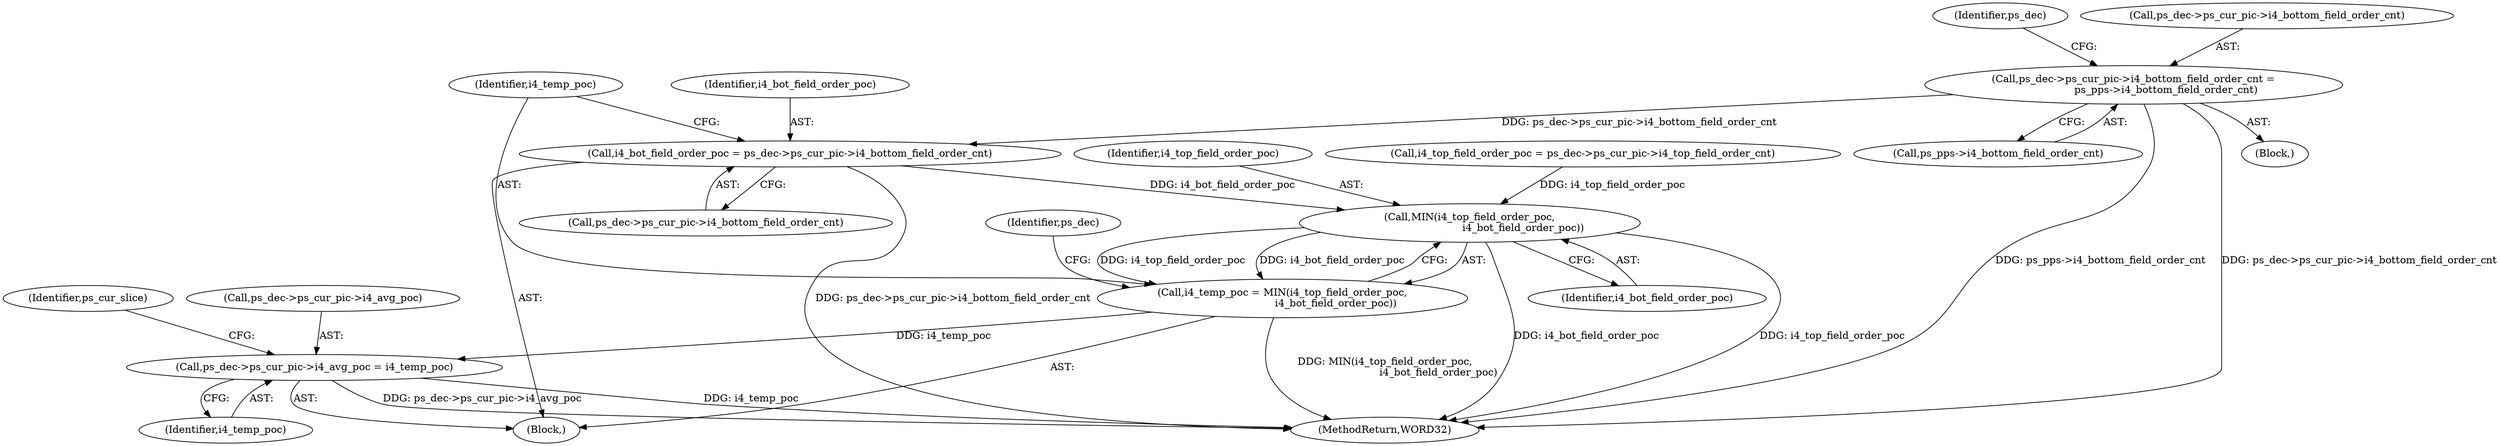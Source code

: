 digraph "0_Android_f634481e940421020e52f511c1fb34aac1db4b2f@pointer" {
"1001329" [label="(Call,i4_bot_field_order_poc = ps_dec->ps_cur_pic->i4_bottom_field_order_cnt)"];
"1001209" [label="(Call,ps_dec->ps_cur_pic->i4_bottom_field_order_cnt =\n                    ps_pps->i4_bottom_field_order_cnt)"];
"1001338" [label="(Call,MIN(i4_top_field_order_poc,\n                                 i4_bot_field_order_poc))"];
"1001336" [label="(Call,i4_temp_poc = MIN(i4_top_field_order_poc,\n                                 i4_bot_field_order_poc))"];
"1001341" [label="(Call,ps_dec->ps_cur_pic->i4_avg_poc = i4_temp_poc)"];
"1001248" [label="(Block,)"];
"1001329" [label="(Call,i4_bot_field_order_poc = ps_dec->ps_cur_pic->i4_bottom_field_order_cnt)"];
"1001347" [label="(Identifier,i4_temp_poc)"];
"1001338" [label="(Call,MIN(i4_top_field_order_poc,\n                                 i4_bot_field_order_poc))"];
"1001330" [label="(Identifier,i4_bot_field_order_poc)"];
"1001339" [label="(Identifier,i4_top_field_order_poc)"];
"1001215" [label="(Call,ps_pps->i4_bottom_field_order_cnt)"];
"1001340" [label="(Identifier,i4_bot_field_order_poc)"];
"1001322" [label="(Call,i4_top_field_order_poc = ps_dec->ps_cur_pic->i4_top_field_order_cnt)"];
"1001209" [label="(Call,ps_dec->ps_cur_pic->i4_bottom_field_order_cnt =\n                    ps_pps->i4_bottom_field_order_cnt)"];
"1001337" [label="(Identifier,i4_temp_poc)"];
"1001344" [label="(Identifier,ps_dec)"];
"1001350" [label="(Identifier,ps_cur_slice)"];
"1001331" [label="(Call,ps_dec->ps_cur_pic->i4_bottom_field_order_cnt)"];
"1001336" [label="(Call,i4_temp_poc = MIN(i4_top_field_order_poc,\n                                 i4_bot_field_order_poc))"];
"1000141" [label="(Block,)"];
"1001342" [label="(Call,ps_dec->ps_cur_pic->i4_avg_poc)"];
"1001221" [label="(Identifier,ps_dec)"];
"1001210" [label="(Call,ps_dec->ps_cur_pic->i4_bottom_field_order_cnt)"];
"1001341" [label="(Call,ps_dec->ps_cur_pic->i4_avg_poc = i4_temp_poc)"];
"1002154" [label="(MethodReturn,WORD32)"];
"1001329" -> "1001248"  [label="AST: "];
"1001329" -> "1001331"  [label="CFG: "];
"1001330" -> "1001329"  [label="AST: "];
"1001331" -> "1001329"  [label="AST: "];
"1001337" -> "1001329"  [label="CFG: "];
"1001329" -> "1002154"  [label="DDG: ps_dec->ps_cur_pic->i4_bottom_field_order_cnt"];
"1001209" -> "1001329"  [label="DDG: ps_dec->ps_cur_pic->i4_bottom_field_order_cnt"];
"1001329" -> "1001338"  [label="DDG: i4_bot_field_order_poc"];
"1001209" -> "1000141"  [label="AST: "];
"1001209" -> "1001215"  [label="CFG: "];
"1001210" -> "1001209"  [label="AST: "];
"1001215" -> "1001209"  [label="AST: "];
"1001221" -> "1001209"  [label="CFG: "];
"1001209" -> "1002154"  [label="DDG: ps_pps->i4_bottom_field_order_cnt"];
"1001209" -> "1002154"  [label="DDG: ps_dec->ps_cur_pic->i4_bottom_field_order_cnt"];
"1001338" -> "1001336"  [label="AST: "];
"1001338" -> "1001340"  [label="CFG: "];
"1001339" -> "1001338"  [label="AST: "];
"1001340" -> "1001338"  [label="AST: "];
"1001336" -> "1001338"  [label="CFG: "];
"1001338" -> "1002154"  [label="DDG: i4_top_field_order_poc"];
"1001338" -> "1002154"  [label="DDG: i4_bot_field_order_poc"];
"1001338" -> "1001336"  [label="DDG: i4_top_field_order_poc"];
"1001338" -> "1001336"  [label="DDG: i4_bot_field_order_poc"];
"1001322" -> "1001338"  [label="DDG: i4_top_field_order_poc"];
"1001336" -> "1001248"  [label="AST: "];
"1001337" -> "1001336"  [label="AST: "];
"1001344" -> "1001336"  [label="CFG: "];
"1001336" -> "1002154"  [label="DDG: MIN(i4_top_field_order_poc,\n                                 i4_bot_field_order_poc)"];
"1001336" -> "1001341"  [label="DDG: i4_temp_poc"];
"1001341" -> "1001248"  [label="AST: "];
"1001341" -> "1001347"  [label="CFG: "];
"1001342" -> "1001341"  [label="AST: "];
"1001347" -> "1001341"  [label="AST: "];
"1001350" -> "1001341"  [label="CFG: "];
"1001341" -> "1002154"  [label="DDG: ps_dec->ps_cur_pic->i4_avg_poc"];
"1001341" -> "1002154"  [label="DDG: i4_temp_poc"];
}
